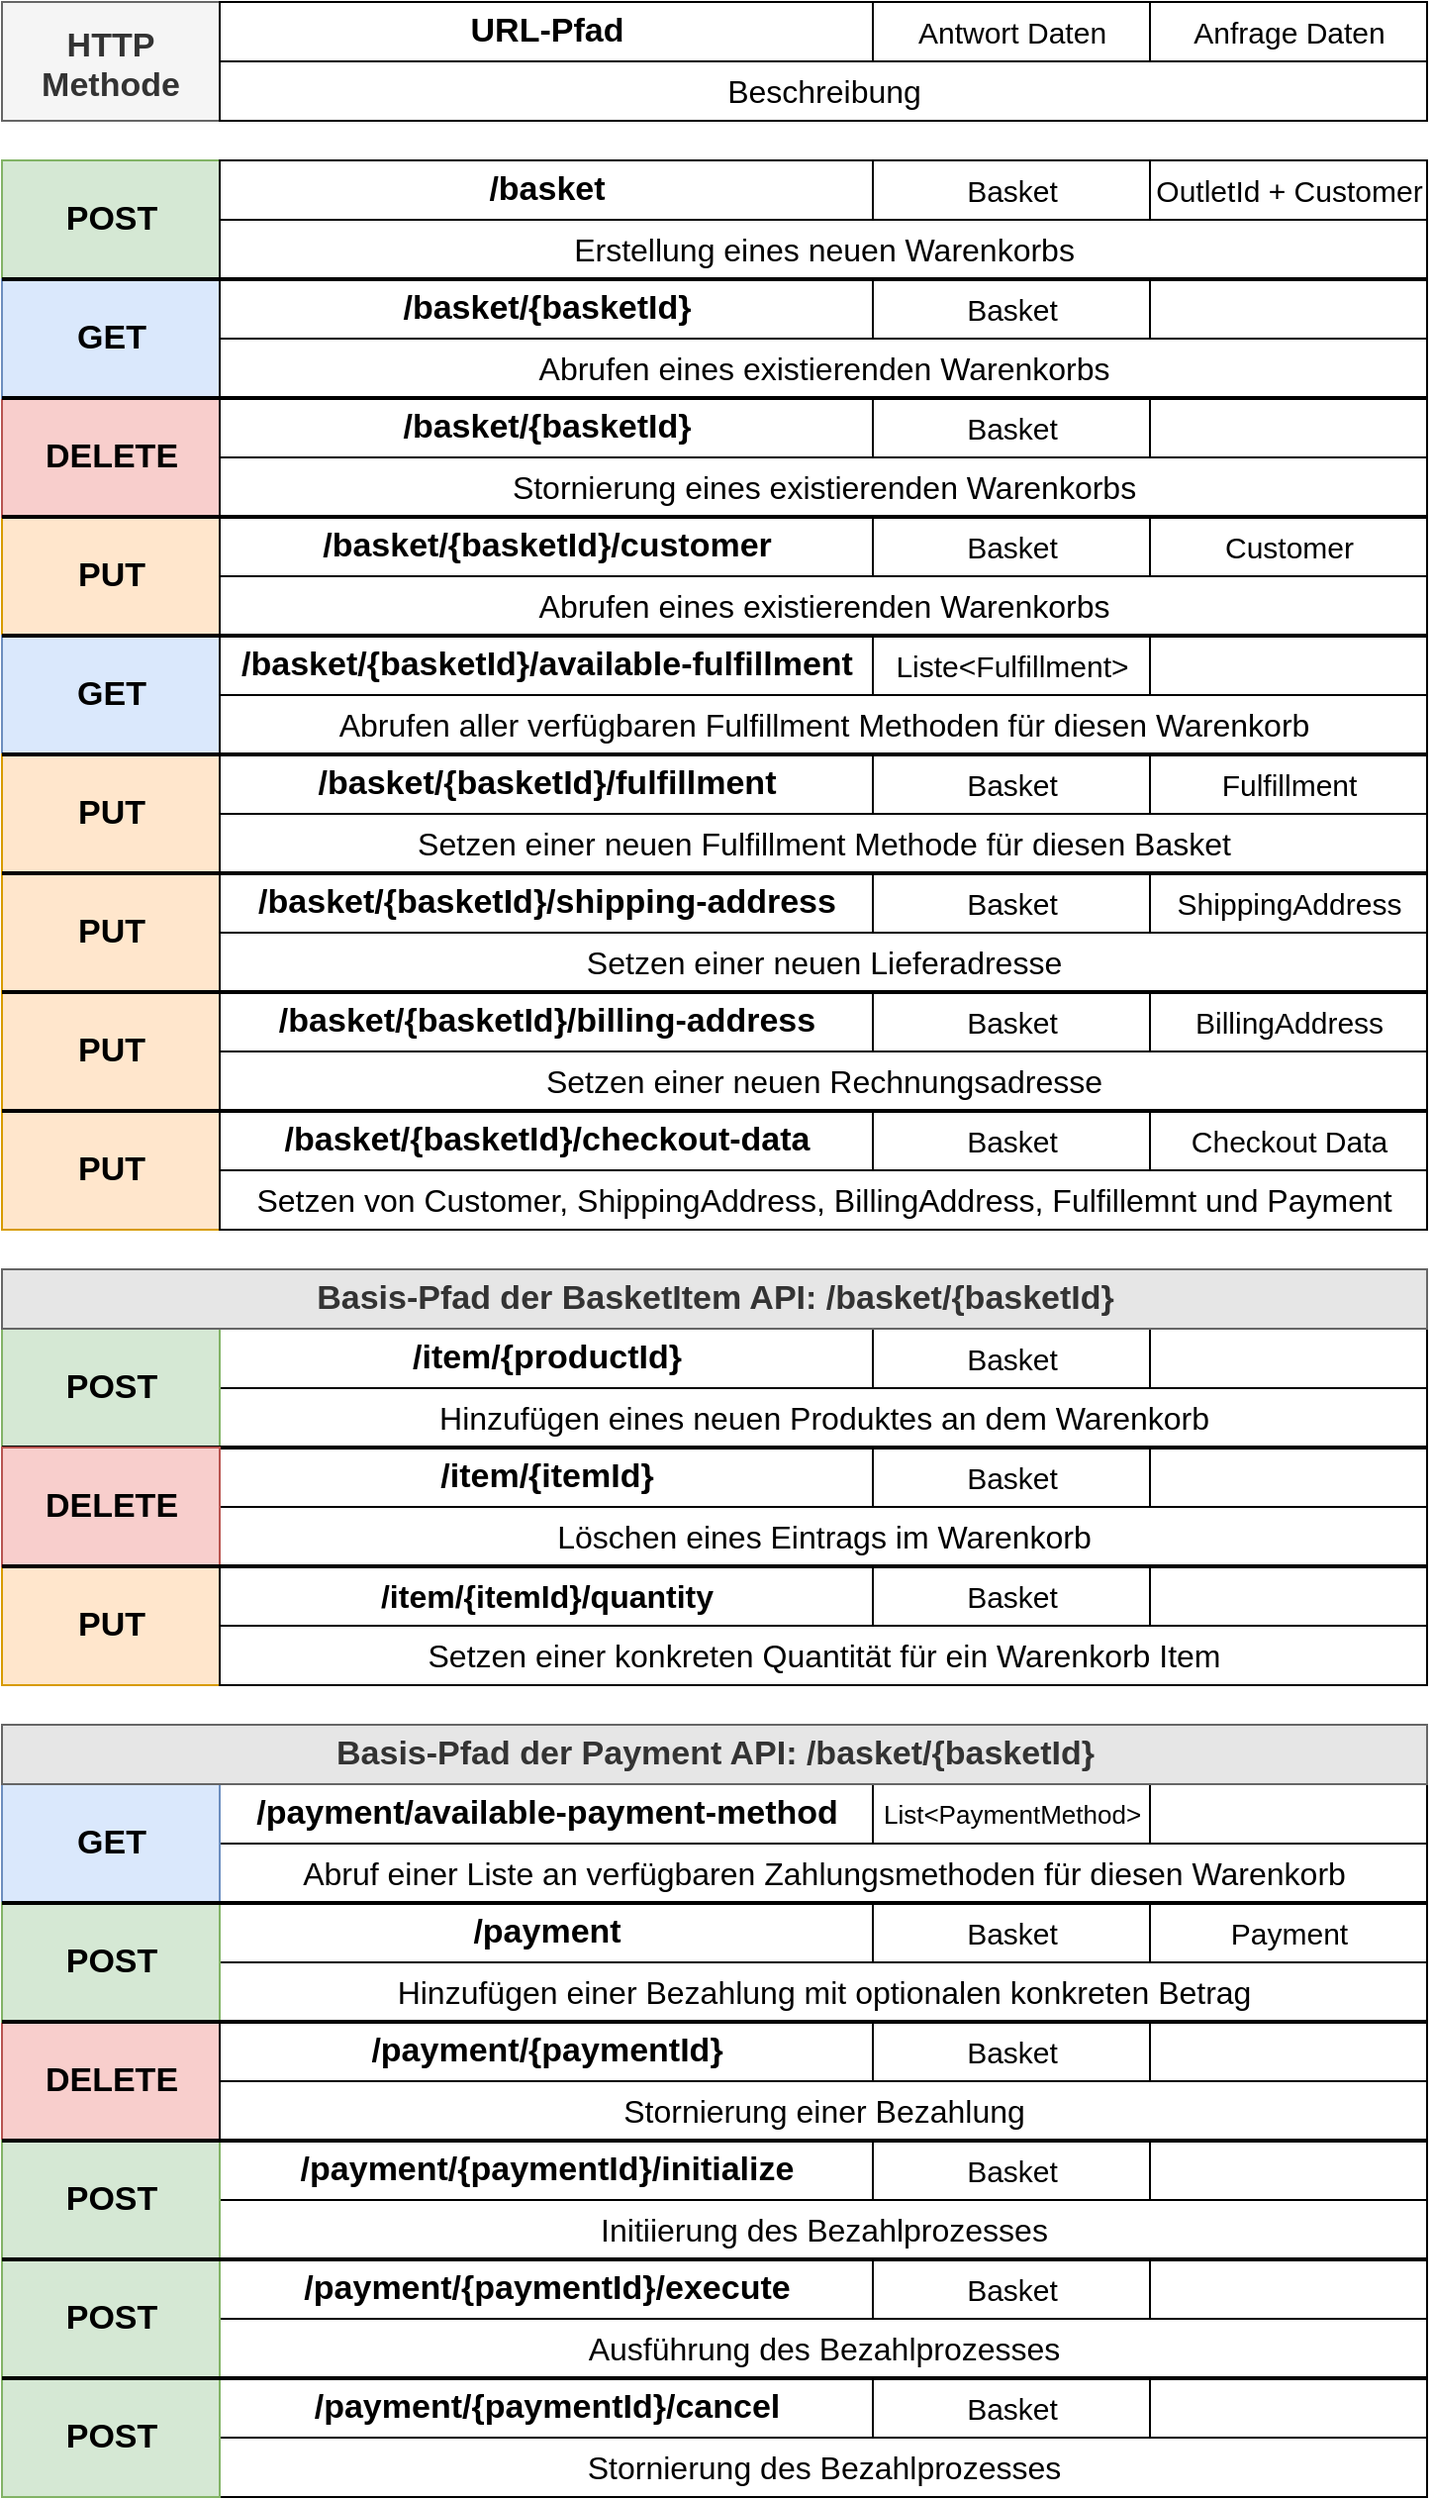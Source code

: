 <mxfile version="15.7.3" type="device"><diagram id="DK2j19vsecR0QX9SDh0r" name="Page-1"><mxGraphModel dx="1296" dy="2375" grid="1" gridSize="10" guides="1" tooltips="1" connect="1" arrows="1" fold="1" page="1" pageScale="1" pageWidth="827" pageHeight="1169" math="0" shadow="0"><root><mxCell id="0"/><mxCell id="1" parent="0"/><mxCell id="j9a2m0UHQo9Dzk8rsM_e-3" value="PUT" style="rounded=0;fillColor=#ffe6cc;strokeColor=#d79b00;html=1;fontStyle=1;fontSize=17;" parent="1" vertex="1"><mxGeometry x="40" y="220" width="110" height="60" as="geometry"/></mxCell><mxCell id="j9a2m0UHQo9Dzk8rsM_e-4" value="DELETE" style="rounded=0;fillColor=#f8cecc;strokeColor=#b85450;html=1;fontStyle=1;fontSize=17;" parent="1" vertex="1"><mxGeometry x="40" y="160" width="110" height="60" as="geometry"/></mxCell><mxCell id="j9a2m0UHQo9Dzk8rsM_e-8" value="POST" style="rounded=0;fillColor=#d5e8d4;strokeColor=#82b366;html=1;fontStyle=1;fontSize=17;" parent="1" vertex="1"><mxGeometry x="40" y="40" width="110" height="60" as="geometry"/></mxCell><mxCell id="j9a2m0UHQo9Dzk8rsM_e-17" value="GET" style="rounded=0;fillColor=#dae8fc;strokeColor=#6c8ebf;html=1;fontStyle=1;fontSize=17;" parent="1" vertex="1"><mxGeometry x="40" y="100" width="110" height="60" as="geometry"/></mxCell><mxCell id="j9a2m0UHQo9Dzk8rsM_e-35" value="GET" style="rounded=0;fillColor=#dae8fc;strokeColor=#6c8ebf;html=1;fontStyle=1;fontSize=17;" parent="1" vertex="1"><mxGeometry x="40" y="280" width="110" height="60" as="geometry"/></mxCell><mxCell id="j9a2m0UHQo9Dzk8rsM_e-44" value="PUT" style="rounded=0;fillColor=#ffe6cc;strokeColor=#d79b00;html=1;fontStyle=1;fontSize=17;" parent="1" vertex="1"><mxGeometry x="40" y="340" width="110" height="60" as="geometry"/></mxCell><mxCell id="j9a2m0UHQo9Dzk8rsM_e-5" value="/basket" style="rounded=0;html=1;fontStyle=1;fontSize=17;align=center;fillColor=#FFFFFF;strokeColor=#000000;" parent="1" vertex="1"><mxGeometry x="150" y="40" width="330" height="30" as="geometry"/></mxCell><mxCell id="j9a2m0UHQo9Dzk8rsM_e-6" value="Basket" style="rounded=0;html=1;fontStyle=0;fontSize=15;fillColor=#FFFFFF;strokeColor=#000000;" parent="1" vertex="1"><mxGeometry x="480" y="40" width="140" height="30" as="geometry"/></mxCell><mxCell id="j9a2m0UHQo9Dzk8rsM_e-7" value="OutletId + Customer" style="rounded=0;html=1;fontStyle=0;fontSize=15;fillColor=#FFFFFF;strokeColor=#000000;" parent="1" vertex="1"><mxGeometry x="620" y="40" width="140" height="30" as="geometry"/></mxCell><mxCell id="j9a2m0UHQo9Dzk8rsM_e-9" value="Erstellung eines neuen Warenkorbs" style="rounded=0;html=1;fontStyle=0;fontSize=16;strokeColor=#000000;strokeWidth=1;fillColor=#FFFFFF;" parent="1" vertex="1"><mxGeometry x="150" y="70" width="610" height="30" as="geometry"/></mxCell><mxCell id="j9a2m0UHQo9Dzk8rsM_e-10" value="/basket/{basketId}" style="rounded=0;html=1;fontStyle=1;fontSize=17;align=center;fillColor=#FFFFFF;strokeColor=#000000;" parent="1" vertex="1"><mxGeometry x="150" y="100" width="330" height="30" as="geometry"/></mxCell><mxCell id="j9a2m0UHQo9Dzk8rsM_e-11" value="Basket" style="rounded=0;html=1;fontStyle=0;fontSize=15;fillColor=#FFFFFF;strokeColor=#000000;" parent="1" vertex="1"><mxGeometry x="480" y="100" width="140" height="30" as="geometry"/></mxCell><mxCell id="j9a2m0UHQo9Dzk8rsM_e-12" value="" style="rounded=0;html=1;fontStyle=1;fontSize=17;fillColor=#FFFFFF;strokeColor=#000000;" parent="1" vertex="1"><mxGeometry x="620" y="100" width="140" height="30" as="geometry"/></mxCell><mxCell id="j9a2m0UHQo9Dzk8rsM_e-14" value="Abrufen eines existierenden Warenkorbs" style="rounded=0;html=1;fontStyle=0;fontSize=16;fillColor=#FFFFFF;strokeColor=#000000;" parent="1" vertex="1"><mxGeometry x="150" y="130" width="610" height="30" as="geometry"/></mxCell><mxCell id="j9a2m0UHQo9Dzk8rsM_e-15" value="" style="endArrow=none;html=1;rounded=0;fontSize=16;exitX=0;exitY=0;exitDx=0;exitDy=0;entryX=1;entryY=0;entryDx=0;entryDy=0;strokeWidth=2;strokeColor=#000000;" parent="1" target="j9a2m0UHQo9Dzk8rsM_e-12" edge="1"><mxGeometry width="50" height="50" relative="1" as="geometry"><mxPoint x="40" y="100" as="sourcePoint"/><mxPoint x="230" y="220" as="targetPoint"/></mxGeometry></mxCell><mxCell id="j9a2m0UHQo9Dzk8rsM_e-18" value="/basket/{basketId}" style="rounded=0;html=1;fontStyle=1;fontSize=17;align=center;fillColor=#FFFFFF;strokeColor=#000000;" parent="1" vertex="1"><mxGeometry x="150" y="160" width="330" height="30" as="geometry"/></mxCell><mxCell id="j9a2m0UHQo9Dzk8rsM_e-19" value="Basket" style="rounded=0;html=1;fontStyle=0;fontSize=15;fillColor=#FFFFFF;strokeColor=#000000;" parent="1" vertex="1"><mxGeometry x="480" y="160" width="140" height="30" as="geometry"/></mxCell><mxCell id="j9a2m0UHQo9Dzk8rsM_e-20" value="" style="rounded=0;html=1;fontStyle=0;fontSize=15;fillColor=#FFFFFF;strokeColor=#000000;" parent="1" vertex="1"><mxGeometry x="620" y="160" width="140" height="30" as="geometry"/></mxCell><mxCell id="j9a2m0UHQo9Dzk8rsM_e-21" value="Stornierung eines existierenden Warenkorbs" style="rounded=0;html=1;fontStyle=0;fontSize=16;fillColor=#FFFFFF;strokeColor=#000000;" parent="1" vertex="1"><mxGeometry x="150" y="190" width="610" height="30" as="geometry"/></mxCell><mxCell id="j9a2m0UHQo9Dzk8rsM_e-22" value="" style="endArrow=none;html=1;rounded=0;fontSize=16;exitX=0;exitY=0;exitDx=0;exitDy=0;entryX=1;entryY=0;entryDx=0;entryDy=0;strokeWidth=2;strokeColor=#000000;" parent="1" target="j9a2m0UHQo9Dzk8rsM_e-20" edge="1"><mxGeometry width="50" height="50" relative="1" as="geometry"><mxPoint x="40" y="160" as="sourcePoint"/><mxPoint x="230" y="280" as="targetPoint"/></mxGeometry></mxCell><mxCell id="j9a2m0UHQo9Dzk8rsM_e-24" value="/basket/{basketId}/customer" style="rounded=0;html=1;fontStyle=1;fontSize=17;align=center;fillColor=#FFFFFF;strokeColor=#000000;" parent="1" vertex="1"><mxGeometry x="150" y="220" width="330" height="30" as="geometry"/></mxCell><mxCell id="j9a2m0UHQo9Dzk8rsM_e-25" value="Basket" style="rounded=0;html=1;fontStyle=0;fontSize=15;fillColor=#FFFFFF;strokeColor=#000000;" parent="1" vertex="1"><mxGeometry x="480" y="220" width="140" height="30" as="geometry"/></mxCell><mxCell id="j9a2m0UHQo9Dzk8rsM_e-26" value="Customer" style="rounded=0;html=1;fontStyle=0;fontSize=15;fillColor=#FFFFFF;strokeColor=#000000;" parent="1" vertex="1"><mxGeometry x="620" y="220" width="140" height="30" as="geometry"/></mxCell><mxCell id="j9a2m0UHQo9Dzk8rsM_e-27" value="Abrufen eines existierenden Warenkorbs" style="rounded=0;html=1;fontStyle=0;fontSize=16;fillColor=#FFFFFF;strokeColor=#000000;" parent="1" vertex="1"><mxGeometry x="150" y="250" width="610" height="30" as="geometry"/></mxCell><mxCell id="j9a2m0UHQo9Dzk8rsM_e-28" value="" style="endArrow=none;html=1;rounded=0;fontSize=16;exitX=0;exitY=0;exitDx=0;exitDy=0;entryX=1;entryY=0;entryDx=0;entryDy=0;strokeWidth=2;strokeColor=#000000;" parent="1" target="j9a2m0UHQo9Dzk8rsM_e-26" edge="1"><mxGeometry width="50" height="50" relative="1" as="geometry"><mxPoint x="40" y="220" as="sourcePoint"/><mxPoint x="230" y="340" as="targetPoint"/></mxGeometry></mxCell><mxCell id="j9a2m0UHQo9Dzk8rsM_e-30" value="/basket/{basketId}/available-fulfillment" style="rounded=0;html=1;fontStyle=1;fontSize=17;align=center;fillColor=#FFFFFF;strokeColor=#000000;" parent="1" vertex="1"><mxGeometry x="150" y="280" width="330" height="30" as="geometry"/></mxCell><mxCell id="j9a2m0UHQo9Dzk8rsM_e-31" value="Liste&amp;lt;Fulfillment&amp;gt;" style="rounded=0;html=1;fontStyle=0;fontSize=15;fillColor=#FFFFFF;strokeColor=#000000;" parent="1" vertex="1"><mxGeometry x="480" y="280" width="140" height="30" as="geometry"/></mxCell><mxCell id="j9a2m0UHQo9Dzk8rsM_e-32" value="" style="rounded=0;html=1;fontStyle=1;fontSize=17;fillColor=#FFFFFF;strokeColor=#000000;" parent="1" vertex="1"><mxGeometry x="620" y="280" width="140" height="30" as="geometry"/></mxCell><mxCell id="j9a2m0UHQo9Dzk8rsM_e-33" value="Abrufen aller verfügbaren Fulfillment Methoden für diesen Warenkorb" style="rounded=0;html=1;fontStyle=0;fontSize=16;fillColor=#FFFFFF;strokeColor=#000000;" parent="1" vertex="1"><mxGeometry x="150" y="310" width="610" height="30" as="geometry"/></mxCell><mxCell id="j9a2m0UHQo9Dzk8rsM_e-34" value="" style="endArrow=none;html=1;rounded=0;fontSize=16;exitX=0;exitY=0;exitDx=0;exitDy=0;entryX=1;entryY=0;entryDx=0;entryDy=0;strokeWidth=2;strokeColor=#000000;" parent="1" target="j9a2m0UHQo9Dzk8rsM_e-32" edge="1"><mxGeometry width="50" height="50" relative="1" as="geometry"><mxPoint x="40" y="280" as="sourcePoint"/><mxPoint x="230" y="400" as="targetPoint"/></mxGeometry></mxCell><mxCell id="j9a2m0UHQo9Dzk8rsM_e-36" value="/basket/{basketId}/fulfillment" style="rounded=0;html=1;fontStyle=1;fontSize=17;align=center;fillColor=#FFFFFF;strokeColor=#000000;" parent="1" vertex="1"><mxGeometry x="150" y="340" width="330" height="30" as="geometry"/></mxCell><mxCell id="j9a2m0UHQo9Dzk8rsM_e-37" value="Basket" style="rounded=0;html=1;fontStyle=0;fontSize=15;fillColor=#FFFFFF;strokeColor=#000000;" parent="1" vertex="1"><mxGeometry x="480" y="340" width="140" height="30" as="geometry"/></mxCell><mxCell id="j9a2m0UHQo9Dzk8rsM_e-38" value="Fulfillment" style="rounded=0;html=1;fontStyle=0;fontSize=15;fontColor=default;fillColor=#FFFFFF;strokeColor=#000000;" parent="1" vertex="1"><mxGeometry x="620" y="340" width="140" height="30" as="geometry"/></mxCell><mxCell id="j9a2m0UHQo9Dzk8rsM_e-39" value="Setzen einer neuen Fulfillment Methode für diesen Basket" style="rounded=0;html=1;fontStyle=0;fontSize=16;fillColor=#FFFFFF;strokeColor=#000000;" parent="1" vertex="1"><mxGeometry x="150" y="370" width="610" height="30" as="geometry"/></mxCell><mxCell id="j9a2m0UHQo9Dzk8rsM_e-40" value="" style="endArrow=none;html=1;rounded=0;fontSize=16;exitX=0;exitY=0;exitDx=0;exitDy=0;entryX=1;entryY=0;entryDx=0;entryDy=0;strokeWidth=2;strokeColor=#000000;" parent="1" target="j9a2m0UHQo9Dzk8rsM_e-38" edge="1"><mxGeometry width="50" height="50" relative="1" as="geometry"><mxPoint x="40" y="340" as="sourcePoint"/><mxPoint x="230" y="460" as="targetPoint"/></mxGeometry></mxCell><mxCell id="j9a2m0UHQo9Dzk8rsM_e-43" value="DELETE" style="rounded=0;fillColor=#f8cecc;strokeColor=#b85450;html=1;fontStyle=1;fontSize=17;" parent="1" vertex="1"><mxGeometry x="40" y="980" width="110" height="60" as="geometry"/></mxCell><mxCell id="j9a2m0UHQo9Dzk8rsM_e-45" value="PUT" style="rounded=0;fillColor=#ffe6cc;strokeColor=#d79b00;html=1;fontStyle=1;fontSize=17;" parent="1" vertex="1"><mxGeometry x="40" y="400" width="110" height="60" as="geometry"/></mxCell><mxCell id="j9a2m0UHQo9Dzk8rsM_e-46" value="/basket/{basketId}/shipping-address" style="rounded=0;html=1;fontStyle=1;fontSize=17;align=center;fillColor=#FFFFFF;strokeColor=#000000;" parent="1" vertex="1"><mxGeometry x="150" y="400" width="330" height="30" as="geometry"/></mxCell><mxCell id="j9a2m0UHQo9Dzk8rsM_e-47" value="Basket" style="rounded=0;html=1;fontStyle=0;fontSize=15;fillColor=#FFFFFF;strokeColor=#000000;" parent="1" vertex="1"><mxGeometry x="480" y="400" width="140" height="30" as="geometry"/></mxCell><mxCell id="j9a2m0UHQo9Dzk8rsM_e-48" value="ShippingAddress" style="rounded=0;html=1;fontStyle=0;fontSize=15;fillColor=#FFFFFF;strokeColor=#000000;" parent="1" vertex="1"><mxGeometry x="620" y="400" width="140" height="30" as="geometry"/></mxCell><mxCell id="j9a2m0UHQo9Dzk8rsM_e-49" value="Setzen einer neuen Lieferadresse" style="rounded=0;html=1;fontStyle=0;fontSize=16;fillColor=#FFFFFF;strokeColor=#000000;" parent="1" vertex="1"><mxGeometry x="150" y="430" width="610" height="30" as="geometry"/></mxCell><mxCell id="j9a2m0UHQo9Dzk8rsM_e-50" value="" style="endArrow=none;html=1;rounded=0;fontSize=16;exitX=0;exitY=0;exitDx=0;exitDy=0;entryX=1;entryY=0;entryDx=0;entryDy=0;strokeWidth=2;strokeColor=#000000;" parent="1" target="j9a2m0UHQo9Dzk8rsM_e-48" edge="1"><mxGeometry width="50" height="50" relative="1" as="geometry"><mxPoint x="40" y="400" as="sourcePoint"/><mxPoint x="230" y="520" as="targetPoint"/></mxGeometry></mxCell><mxCell id="j9a2m0UHQo9Dzk8rsM_e-51" value="PUT" style="rounded=0;fillColor=#ffe6cc;strokeColor=#d79b00;html=1;fontStyle=1;fontSize=17;" parent="1" vertex="1"><mxGeometry x="40" y="460" width="110" height="60" as="geometry"/></mxCell><mxCell id="j9a2m0UHQo9Dzk8rsM_e-52" value="/basket/{basketId}/billing-address" style="rounded=0;html=1;fontStyle=1;fontSize=17;align=center;fillColor=#FFFFFF;strokeColor=#000000;" parent="1" vertex="1"><mxGeometry x="150" y="460" width="330" height="30" as="geometry"/></mxCell><mxCell id="j9a2m0UHQo9Dzk8rsM_e-53" value="Basket" style="rounded=0;html=1;fontStyle=0;fontSize=15;fillColor=#FFFFFF;strokeColor=#000000;" parent="1" vertex="1"><mxGeometry x="480" y="460" width="140" height="30" as="geometry"/></mxCell><mxCell id="j9a2m0UHQo9Dzk8rsM_e-54" value="BillingAddress" style="rounded=0;html=1;fontStyle=0;fontSize=15;fillColor=#FFFFFF;strokeColor=#000000;" parent="1" vertex="1"><mxGeometry x="620" y="460" width="140" height="30" as="geometry"/></mxCell><mxCell id="j9a2m0UHQo9Dzk8rsM_e-55" value="Setzen einer neuen Rechnungsadresse" style="rounded=0;html=1;fontStyle=0;fontSize=16;fillColor=#FFFFFF;strokeColor=#000000;" parent="1" vertex="1"><mxGeometry x="150" y="490" width="610" height="30" as="geometry"/></mxCell><mxCell id="j9a2m0UHQo9Dzk8rsM_e-56" value="" style="endArrow=none;html=1;rounded=0;fontSize=16;exitX=0;exitY=0;exitDx=0;exitDy=0;entryX=1;entryY=0;entryDx=0;entryDy=0;strokeWidth=2;strokeColor=#000000;" parent="1" target="j9a2m0UHQo9Dzk8rsM_e-54" edge="1"><mxGeometry width="50" height="50" relative="1" as="geometry"><mxPoint x="40" y="460" as="sourcePoint"/><mxPoint x="230" y="580" as="targetPoint"/></mxGeometry></mxCell><mxCell id="j9a2m0UHQo9Dzk8rsM_e-57" value="PUT" style="rounded=0;fillColor=#ffe6cc;strokeColor=#d79b00;html=1;fontStyle=1;fontSize=17;" parent="1" vertex="1"><mxGeometry x="40" y="520" width="110" height="60" as="geometry"/></mxCell><mxCell id="j9a2m0UHQo9Dzk8rsM_e-58" value="/basket/{basketId}/checkout-data" style="rounded=0;html=1;fontStyle=1;fontSize=17;align=center;fillColor=#FFFFFF;strokeColor=#000000;" parent="1" vertex="1"><mxGeometry x="150" y="520" width="330" height="30" as="geometry"/></mxCell><mxCell id="j9a2m0UHQo9Dzk8rsM_e-59" value="Basket" style="rounded=0;html=1;fontStyle=0;fontSize=15;fillColor=#FFFFFF;strokeColor=#000000;" parent="1" vertex="1"><mxGeometry x="480" y="520" width="140" height="30" as="geometry"/></mxCell><mxCell id="j9a2m0UHQo9Dzk8rsM_e-60" value="Checkout Data" style="rounded=0;html=1;fontStyle=0;fontSize=15;fillColor=#FFFFFF;strokeColor=#000000;" parent="1" vertex="1"><mxGeometry x="620" y="520" width="140" height="30" as="geometry"/></mxCell><mxCell id="j9a2m0UHQo9Dzk8rsM_e-61" value="Setzen von Customer, ShippingAddress, BillingAddress, Fulfillemnt und Payment" style="rounded=0;html=1;fontStyle=0;fontSize=16;fillColor=#FFFFFF;strokeColor=#000000;" parent="1" vertex="1"><mxGeometry x="150" y="550" width="610" height="30" as="geometry"/></mxCell><mxCell id="j9a2m0UHQo9Dzk8rsM_e-62" value="" style="endArrow=none;html=1;rounded=0;fontSize=16;exitX=0;exitY=0;exitDx=0;exitDy=0;entryX=1;entryY=0;entryDx=0;entryDy=0;strokeWidth=2;strokeColor=#000000;" parent="1" target="j9a2m0UHQo9Dzk8rsM_e-60" edge="1"><mxGeometry width="50" height="50" relative="1" as="geometry"><mxPoint x="40" y="520" as="sourcePoint"/><mxPoint x="230" y="640" as="targetPoint"/></mxGeometry></mxCell><mxCell id="j9a2m0UHQo9Dzk8rsM_e-91" value="" style="edgeStyle=orthogonalEdgeStyle;rounded=0;orthogonalLoop=1;jettySize=auto;html=1;fontSize=17;fontColor=#000000;strokeWidth=2;strokeColor=#000000;labelBackgroundColor=none;" parent="1" source="j9a2m0UHQo9Dzk8rsM_e-64" target="j9a2m0UHQo9Dzk8rsM_e-77" edge="1"><mxGeometry relative="1" as="geometry"/></mxCell><mxCell id="j9a2m0UHQo9Dzk8rsM_e-64" value="/item/{productId}" style="rounded=0;html=1;fontStyle=1;fontSize=17;strokeColor=#000000;labelBackgroundColor=none;fillColor=#FFFFFF;fontColor=#000000;" parent="1" vertex="1"><mxGeometry x="150" y="630" width="330" height="30" as="geometry"/></mxCell><mxCell id="j9a2m0UHQo9Dzk8rsM_e-65" value="Basket" style="rounded=0;html=1;fontStyle=0;fontSize=15;fontColor=#000000;strokeColor=#000000;labelBackgroundColor=none;fillColor=#FFFFFF;" parent="1" vertex="1"><mxGeometry x="480" y="630" width="140" height="30" as="geometry"/></mxCell><mxCell id="j9a2m0UHQo9Dzk8rsM_e-66" value="" style="rounded=0;html=1;fontStyle=0;fontSize=15;fontColor=#000000;strokeColor=#000000;labelBackgroundColor=none;fillColor=#FFFFFF;" parent="1" vertex="1"><mxGeometry x="620" y="630" width="140" height="30" as="geometry"/></mxCell><mxCell id="j9a2m0UHQo9Dzk8rsM_e-67" value="Hinzufügen eines neuen Produktes an dem Warenkorb" style="rounded=0;html=1;fontStyle=0;fontSize=16;strokeColor=#000000;labelBackgroundColor=none;fillColor=#FFFFFF;fontColor=#000000;" parent="1" vertex="1"><mxGeometry x="150" y="660" width="610" height="30" as="geometry"/></mxCell><mxCell id="j9a2m0UHQo9Dzk8rsM_e-70" value="/item/{itemId}" style="rounded=0;html=1;fontStyle=1;fontSize=17;strokeColor=#000000;labelBackgroundColor=none;fillColor=#FFFFFF;fontColor=#000000;" parent="1" vertex="1"><mxGeometry x="150" y="690" width="330" height="30" as="geometry"/></mxCell><mxCell id="j9a2m0UHQo9Dzk8rsM_e-71" value="Basket" style="rounded=0;html=1;fontStyle=0;fontSize=15;fontColor=#000000;strokeColor=#000000;labelBackgroundColor=none;fillColor=#FFFFFF;" parent="1" vertex="1"><mxGeometry x="480" y="690" width="140" height="30" as="geometry"/></mxCell><mxCell id="j9a2m0UHQo9Dzk8rsM_e-72" value="" style="rounded=0;html=1;fontStyle=0;fontSize=15;fontColor=#000000;strokeColor=#000000;labelBackgroundColor=none;fillColor=#FFFFFF;" parent="1" vertex="1"><mxGeometry x="620" y="690" width="140" height="30" as="geometry"/></mxCell><mxCell id="j9a2m0UHQo9Dzk8rsM_e-73" value="Löschen eines Eintrags im Warenkorb" style="rounded=0;html=1;fontStyle=0;fontSize=16;strokeColor=#000000;labelBackgroundColor=none;fillColor=#FFFFFF;fontColor=#000000;" parent="1" vertex="1"><mxGeometry x="150" y="720" width="610" height="30" as="geometry"/></mxCell><mxCell id="j9a2m0UHQo9Dzk8rsM_e-75" value="POST" style="rounded=0;fillColor=#d5e8d4;strokeColor=#82b366;html=1;fontStyle=1;fontSize=17;" parent="1" vertex="1"><mxGeometry x="40" y="630" width="110" height="60" as="geometry"/></mxCell><mxCell id="j9a2m0UHQo9Dzk8rsM_e-74" value="" style="endArrow=none;html=1;rounded=0;fontSize=16;exitX=0;exitY=0;exitDx=0;exitDy=0;entryX=1;entryY=0;entryDx=0;entryDy=0;strokeWidth=2;strokeColor=#000000;" parent="1" target="j9a2m0UHQo9Dzk8rsM_e-72" edge="1"><mxGeometry width="50" height="50" relative="1" as="geometry"><mxPoint x="40" y="690" as="sourcePoint"/><mxPoint x="230" y="810" as="targetPoint"/></mxGeometry></mxCell><mxCell id="j9a2m0UHQo9Dzk8rsM_e-76" value="PUT" style="rounded=0;fillColor=#ffe6cc;strokeColor=#d79b00;html=1;fontStyle=1;fontSize=17;" parent="1" vertex="1"><mxGeometry x="40" y="750" width="110" height="60" as="geometry"/></mxCell><mxCell id="j9a2m0UHQo9Dzk8rsM_e-77" value="/item/{itemId}/quantity" style="rounded=0;html=1;fontStyle=1;fontSize=16;strokeColor=#000000;labelBackgroundColor=none;fillColor=#FFFFFF;fontColor=#000000;" parent="1" vertex="1"><mxGeometry x="150" y="750" width="330" height="30" as="geometry"/></mxCell><mxCell id="j9a2m0UHQo9Dzk8rsM_e-78" value="Basket" style="rounded=0;html=1;fontStyle=0;fontSize=15;fontColor=#000000;strokeColor=#000000;labelBackgroundColor=none;fillColor=#FFFFFF;" parent="1" vertex="1"><mxGeometry x="480" y="750" width="140" height="30" as="geometry"/></mxCell><mxCell id="j9a2m0UHQo9Dzk8rsM_e-79" value="" style="rounded=0;html=1;fontStyle=0;fontSize=15;fontColor=#000000;strokeColor=#000000;labelBackgroundColor=none;fillColor=#FFFFFF;" parent="1" vertex="1"><mxGeometry x="620" y="750" width="140" height="30" as="geometry"/></mxCell><mxCell id="j9a2m0UHQo9Dzk8rsM_e-80" value="Setzen einer konkreten Quantität für ein Warenkorb Item" style="rounded=0;html=1;fontStyle=0;fontSize=16;strokeColor=#000000;labelBackgroundColor=none;fillColor=#FFFFFF;fontColor=#000000;" parent="1" vertex="1"><mxGeometry x="150" y="780" width="610" height="30" as="geometry"/></mxCell><mxCell id="j9a2m0UHQo9Dzk8rsM_e-82" value="DELETE" style="rounded=0;fillColor=#f8cecc;strokeColor=#b85450;html=1;fontStyle=1;fontSize=17;" parent="1" vertex="1"><mxGeometry x="40" y="690" width="110" height="60" as="geometry"/></mxCell><mxCell id="j9a2m0UHQo9Dzk8rsM_e-83" value="/payment/available-payment-method" style="rounded=0;html=1;fontStyle=1;fontSize=17;fillColor=#FFFFFF;strokeColor=#000000;fontColor=#000000;" parent="1" vertex="1"><mxGeometry x="150" y="860" width="330" height="30" as="geometry"/></mxCell><mxCell id="j9a2m0UHQo9Dzk8rsM_e-84" value="List&amp;lt;PaymentMethod&amp;gt;" style="rounded=0;html=1;fontStyle=0;fontSize=13;fillColor=#FFFFFF;strokeColor=#000000;fontColor=#000000;" parent="1" vertex="1"><mxGeometry x="480" y="860" width="140" height="30" as="geometry"/></mxCell><mxCell id="j9a2m0UHQo9Dzk8rsM_e-85" value="" style="rounded=0;html=1;fontStyle=0;fontSize=15;fillColor=#FFFFFF;strokeColor=#000000;fontColor=#000000;" parent="1" vertex="1"><mxGeometry x="620" y="860" width="140" height="30" as="geometry"/></mxCell><mxCell id="j9a2m0UHQo9Dzk8rsM_e-86" value="Abruf einer Liste an verfügbaren Zahlungsmethoden für diesen Warenkorb" style="rounded=0;html=1;fontStyle=0;fontSize=16;fillColor=#FFFFFF;strokeColor=#000000;fontColor=#000000;" parent="1" vertex="1"><mxGeometry x="150" y="890" width="610" height="30" as="geometry"/></mxCell><mxCell id="j9a2m0UHQo9Dzk8rsM_e-81" value="" style="endArrow=none;html=1;rounded=0;fontSize=16;exitX=0;exitY=0;exitDx=0;exitDy=0;entryX=1;entryY=0;entryDx=0;entryDy=0;strokeWidth=2;strokeColor=#000000;" parent="1" target="j9a2m0UHQo9Dzk8rsM_e-79" edge="1"><mxGeometry width="50" height="50" relative="1" as="geometry"><mxPoint x="40" y="750" as="sourcePoint"/><mxPoint x="230" y="870" as="targetPoint"/></mxGeometry></mxCell><mxCell id="j9a2m0UHQo9Dzk8rsM_e-90" value="GET" style="rounded=0;fillColor=#dae8fc;strokeColor=#6c8ebf;html=1;fontStyle=1;fontSize=17;" parent="1" vertex="1"><mxGeometry x="40" y="860" width="110" height="60" as="geometry"/></mxCell><mxCell id="j9a2m0UHQo9Dzk8rsM_e-93" value="/payment" style="rounded=0;html=1;fontStyle=1;fontSize=17;fillColor=#FFFFFF;strokeColor=#000000;fontColor=#000000;" parent="1" vertex="1"><mxGeometry x="150" y="920" width="330" height="30" as="geometry"/></mxCell><mxCell id="j9a2m0UHQo9Dzk8rsM_e-94" value="Basket" style="rounded=0;html=1;fontStyle=0;fontSize=15;fillColor=#FFFFFF;strokeColor=#000000;fontColor=#000000;" parent="1" vertex="1"><mxGeometry x="480" y="920" width="140" height="30" as="geometry"/></mxCell><mxCell id="j9a2m0UHQo9Dzk8rsM_e-95" value="Payment" style="rounded=0;html=1;fontStyle=0;fontSize=15;fillColor=#FFFFFF;strokeColor=#000000;fontColor=#000000;" parent="1" vertex="1"><mxGeometry x="620" y="920" width="140" height="30" as="geometry"/></mxCell><mxCell id="j9a2m0UHQo9Dzk8rsM_e-96" value="Hinzufügen einer Bezahlung mit optionalen konkreten Betrag" style="rounded=0;html=1;fontStyle=0;fontSize=16;fillColor=#FFFFFF;strokeColor=#000000;fontColor=#000000;" parent="1" vertex="1"><mxGeometry x="150" y="950" width="610" height="30" as="geometry"/></mxCell><mxCell id="j9a2m0UHQo9Dzk8rsM_e-99" value="POST" style="rounded=0;fillColor=#d5e8d4;strokeColor=#82b366;html=1;fontStyle=1;fontSize=17;" parent="1" vertex="1"><mxGeometry x="40" y="920" width="110" height="60" as="geometry"/></mxCell><mxCell id="j9a2m0UHQo9Dzk8rsM_e-101" value="/payment/{paymentId}" style="rounded=0;html=1;fontStyle=1;fontSize=17;fillColor=#FFFFFF;strokeColor=#000000;fontColor=#000000;" parent="1" vertex="1"><mxGeometry x="150" y="980" width="330" height="30" as="geometry"/></mxCell><mxCell id="j9a2m0UHQo9Dzk8rsM_e-102" value="Basket" style="rounded=0;html=1;fontStyle=0;fontSize=15;fillColor=#FFFFFF;strokeColor=#000000;fontColor=#000000;" parent="1" vertex="1"><mxGeometry x="480" y="980" width="140" height="30" as="geometry"/></mxCell><mxCell id="j9a2m0UHQo9Dzk8rsM_e-103" value="" style="rounded=0;html=1;fontStyle=0;fontSize=15;fillColor=#FFFFFF;strokeColor=#000000;fontColor=#000000;" parent="1" vertex="1"><mxGeometry x="620" y="980" width="140" height="30" as="geometry"/></mxCell><mxCell id="j9a2m0UHQo9Dzk8rsM_e-104" value="Stornierung einer Bezahlung" style="rounded=0;html=1;fontStyle=0;fontSize=16;fillColor=#FFFFFF;strokeColor=#000000;fontColor=#000000;" parent="1" vertex="1"><mxGeometry x="150" y="1010" width="610" height="30" as="geometry"/></mxCell><mxCell id="j9a2m0UHQo9Dzk8rsM_e-108" value="/payment/{paymentId}/initialize" style="rounded=0;html=1;fontStyle=1;fontSize=17;fillColor=#FFFFFF;strokeColor=#000000;fontColor=#000000;" parent="1" vertex="1"><mxGeometry x="150" y="1040" width="330" height="30" as="geometry"/></mxCell><mxCell id="j9a2m0UHQo9Dzk8rsM_e-109" value="Basket" style="rounded=0;html=1;fontStyle=0;fontSize=15;fillColor=#FFFFFF;strokeColor=#000000;fontColor=#000000;" parent="1" vertex="1"><mxGeometry x="480" y="1040" width="140" height="30" as="geometry"/></mxCell><mxCell id="j9a2m0UHQo9Dzk8rsM_e-110" value="" style="rounded=0;html=1;fontStyle=0;fontSize=15;fillColor=#FFFFFF;strokeColor=#000000;fontColor=#000000;" parent="1" vertex="1"><mxGeometry x="620" y="1040" width="140" height="30" as="geometry"/></mxCell><mxCell id="j9a2m0UHQo9Dzk8rsM_e-111" value="Initiierung des Bezahlprozesses" style="rounded=0;html=1;fontStyle=0;fontSize=16;fillColor=#FFFFFF;strokeColor=#000000;fontColor=#000000;" parent="1" vertex="1"><mxGeometry x="150" y="1070" width="610" height="30" as="geometry"/></mxCell><mxCell id="j9a2m0UHQo9Dzk8rsM_e-113" value="POST" style="rounded=0;fillColor=#d5e8d4;strokeColor=#82b366;html=1;fontStyle=1;fontSize=17;" parent="1" vertex="1"><mxGeometry x="40" y="1040" width="110" height="60" as="geometry"/></mxCell><mxCell id="j9a2m0UHQo9Dzk8rsM_e-114" value="/payment/{paymentId}/execute" style="rounded=0;html=1;fontStyle=1;fontSize=17;fillColor=#FFFFFF;strokeColor=#000000;fontColor=#000000;" parent="1" vertex="1"><mxGeometry x="150" y="1100" width="330" height="30" as="geometry"/></mxCell><mxCell id="j9a2m0UHQo9Dzk8rsM_e-115" value="Basket" style="rounded=0;html=1;fontStyle=0;fontSize=15;fillColor=#FFFFFF;strokeColor=#000000;fontColor=#000000;" parent="1" vertex="1"><mxGeometry x="480" y="1100" width="140" height="30" as="geometry"/></mxCell><mxCell id="j9a2m0UHQo9Dzk8rsM_e-116" value="" style="rounded=0;html=1;fontStyle=0;fontSize=15;fillColor=#FFFFFF;strokeColor=#000000;fontColor=#000000;" parent="1" vertex="1"><mxGeometry x="620" y="1100" width="140" height="30" as="geometry"/></mxCell><mxCell id="j9a2m0UHQo9Dzk8rsM_e-117" value="Ausführung des Bezahlprozesses" style="rounded=0;html=1;fontStyle=0;fontSize=16;fillColor=#FFFFFF;strokeColor=#000000;fontColor=#000000;" parent="1" vertex="1"><mxGeometry x="150" y="1130" width="610" height="30" as="geometry"/></mxCell><mxCell id="j9a2m0UHQo9Dzk8rsM_e-119" value="POST" style="rounded=0;fillColor=#d5e8d4;strokeColor=#82b366;html=1;fontStyle=1;fontSize=17;" parent="1" vertex="1"><mxGeometry x="40" y="1100" width="110" height="60" as="geometry"/></mxCell><mxCell id="j9a2m0UHQo9Dzk8rsM_e-120" value="/payment/{paymentId}/cancel" style="rounded=0;html=1;fontStyle=1;fontSize=17;fillColor=#FFFFFF;strokeColor=#000000;fontColor=#000000;" parent="1" vertex="1"><mxGeometry x="150" y="1160" width="330" height="30" as="geometry"/></mxCell><mxCell id="j9a2m0UHQo9Dzk8rsM_e-121" value="Basket" style="rounded=0;html=1;fontStyle=0;fontSize=15;fillColor=#FFFFFF;strokeColor=#000000;fontColor=#000000;" parent="1" vertex="1"><mxGeometry x="480" y="1160" width="140" height="30" as="geometry"/></mxCell><mxCell id="j9a2m0UHQo9Dzk8rsM_e-122" value="" style="rounded=0;html=1;fontStyle=0;fontSize=15;fillColor=#FFFFFF;strokeColor=#000000;fontColor=#000000;" parent="1" vertex="1"><mxGeometry x="620" y="1160" width="140" height="30" as="geometry"/></mxCell><mxCell id="j9a2m0UHQo9Dzk8rsM_e-123" value="Stornierung des Bezahlprozesses" style="rounded=0;html=1;fontStyle=0;fontSize=16;fillColor=#FFFFFF;strokeColor=#000000;fontColor=#000000;" parent="1" vertex="1"><mxGeometry x="150" y="1190" width="610" height="30" as="geometry"/></mxCell><mxCell id="j9a2m0UHQo9Dzk8rsM_e-125" value="POST" style="rounded=0;fillColor=#d5e8d4;strokeColor=#82b366;html=1;fontStyle=1;fontSize=17;" parent="1" vertex="1"><mxGeometry x="40" y="1160" width="110" height="60" as="geometry"/></mxCell><mxCell id="j9a2m0UHQo9Dzk8rsM_e-88" value="" style="endArrow=none;html=1;rounded=0;fontSize=16;exitX=0;exitY=0;exitDx=0;exitDy=0;entryX=1;entryY=0;entryDx=0;entryDy=0;strokeWidth=2;strokeColor=#000000;" parent="1" edge="1"><mxGeometry width="50" height="50" relative="1" as="geometry"><mxPoint x="40" y="920" as="sourcePoint"/><mxPoint x="760" y="920" as="targetPoint"/></mxGeometry></mxCell><mxCell id="j9a2m0UHQo9Dzk8rsM_e-97" value="" style="endArrow=none;html=1;rounded=0;fontSize=16;exitX=0;exitY=0;exitDx=0;exitDy=0;entryX=1;entryY=0;entryDx=0;entryDy=0;strokeWidth=2;strokeColor=#000000;" parent="1" edge="1"><mxGeometry width="50" height="50" relative="1" as="geometry"><mxPoint x="40" y="980" as="sourcePoint"/><mxPoint x="760" y="980" as="targetPoint"/></mxGeometry></mxCell><mxCell id="j9a2m0UHQo9Dzk8rsM_e-105" value="" style="endArrow=none;html=1;rounded=0;fontSize=16;exitX=0;exitY=0;exitDx=0;exitDy=0;entryX=1;entryY=0;entryDx=0;entryDy=0;strokeWidth=2;strokeColor=#000000;" parent="1" edge="1"><mxGeometry width="50" height="50" relative="1" as="geometry"><mxPoint x="40" y="1040" as="sourcePoint"/><mxPoint x="760" y="1040" as="targetPoint"/></mxGeometry></mxCell><mxCell id="j9a2m0UHQo9Dzk8rsM_e-112" value="" style="endArrow=none;html=1;rounded=0;fontSize=16;exitX=0;exitY=0;exitDx=0;exitDy=0;entryX=1;entryY=0;entryDx=0;entryDy=0;strokeWidth=2;strokeColor=#000000;" parent="1" edge="1"><mxGeometry width="50" height="50" relative="1" as="geometry"><mxPoint x="40" y="1100" as="sourcePoint"/><mxPoint x="760" y="1100" as="targetPoint"/></mxGeometry></mxCell><mxCell id="j9a2m0UHQo9Dzk8rsM_e-118" value="" style="endArrow=none;html=1;rounded=0;fontSize=16;exitX=0;exitY=0;exitDx=0;exitDy=0;entryX=1;entryY=0;entryDx=0;entryDy=0;strokeWidth=2;strokeColor=#000000;" parent="1" edge="1"><mxGeometry width="50" height="50" relative="1" as="geometry"><mxPoint x="40" y="1160" as="sourcePoint"/><mxPoint x="760" y="1160" as="targetPoint"/></mxGeometry></mxCell><mxCell id="j9a2m0UHQo9Dzk8rsM_e-126" value="HTTP&#10;Methode" style="rounded=0;fillColor=#f5f5f5;strokeColor=#666666;fontStyle=1;fontSize=17;fontColor=#333333;" parent="1" vertex="1"><mxGeometry x="40" y="-40" width="110" height="60" as="geometry"/></mxCell><mxCell id="j9a2m0UHQo9Dzk8rsM_e-127" value="URL-Pfad" style="rounded=0;html=1;fontStyle=1;fontSize=17;fillColor=#FFFFFF;strokeColor=#000000;fontColor=#000000;" parent="1" vertex="1"><mxGeometry x="150" y="-40" width="330" height="30" as="geometry"/></mxCell><mxCell id="j9a2m0UHQo9Dzk8rsM_e-128" value="Antwort Daten" style="rounded=0;html=1;fontStyle=0;fontSize=15;fillColor=#FFFFFF;strokeColor=#000000;fontColor=#000000;" parent="1" vertex="1"><mxGeometry x="480" y="-40" width="140" height="30" as="geometry"/></mxCell><mxCell id="j9a2m0UHQo9Dzk8rsM_e-129" value="Anfrage Daten" style="rounded=0;html=1;fontStyle=0;fontSize=15;fillColor=#FFFFFF;strokeColor=#000000;fontColor=#000000;" parent="1" vertex="1"><mxGeometry x="620" y="-40" width="140" height="30" as="geometry"/></mxCell><mxCell id="j9a2m0UHQo9Dzk8rsM_e-130" value="Beschreibung" style="rounded=0;html=1;fontStyle=0;fontSize=16;strokeWidth=1;fillColor=#FFFFFF;strokeColor=#000000;fontColor=#000000;" parent="1" vertex="1"><mxGeometry x="150" y="-10" width="610" height="30" as="geometry"/></mxCell><mxCell id="j9a2m0UHQo9Dzk8rsM_e-131" value="Basis-Pfad der BasketItem API: /basket/{basketId}" style="rounded=0;html=1;fontStyle=1;fontSize=17;fillColor=#E6E6E6;fontColor=#333333;strokeColor=#666666;" parent="1" vertex="1"><mxGeometry x="40" y="600" width="720" height="30" as="geometry"/></mxCell><mxCell id="j9a2m0UHQo9Dzk8rsM_e-132" value="Basis-Pfad der Payment API: /basket/{basketId}" style="rounded=0;html=1;fontStyle=1;fontSize=17;fillColor=#E6E6E6;fontColor=#333333;strokeColor=#666666;" parent="1" vertex="1"><mxGeometry x="40" y="830" width="720" height="30" as="geometry"/></mxCell></root></mxGraphModel></diagram></mxfile>